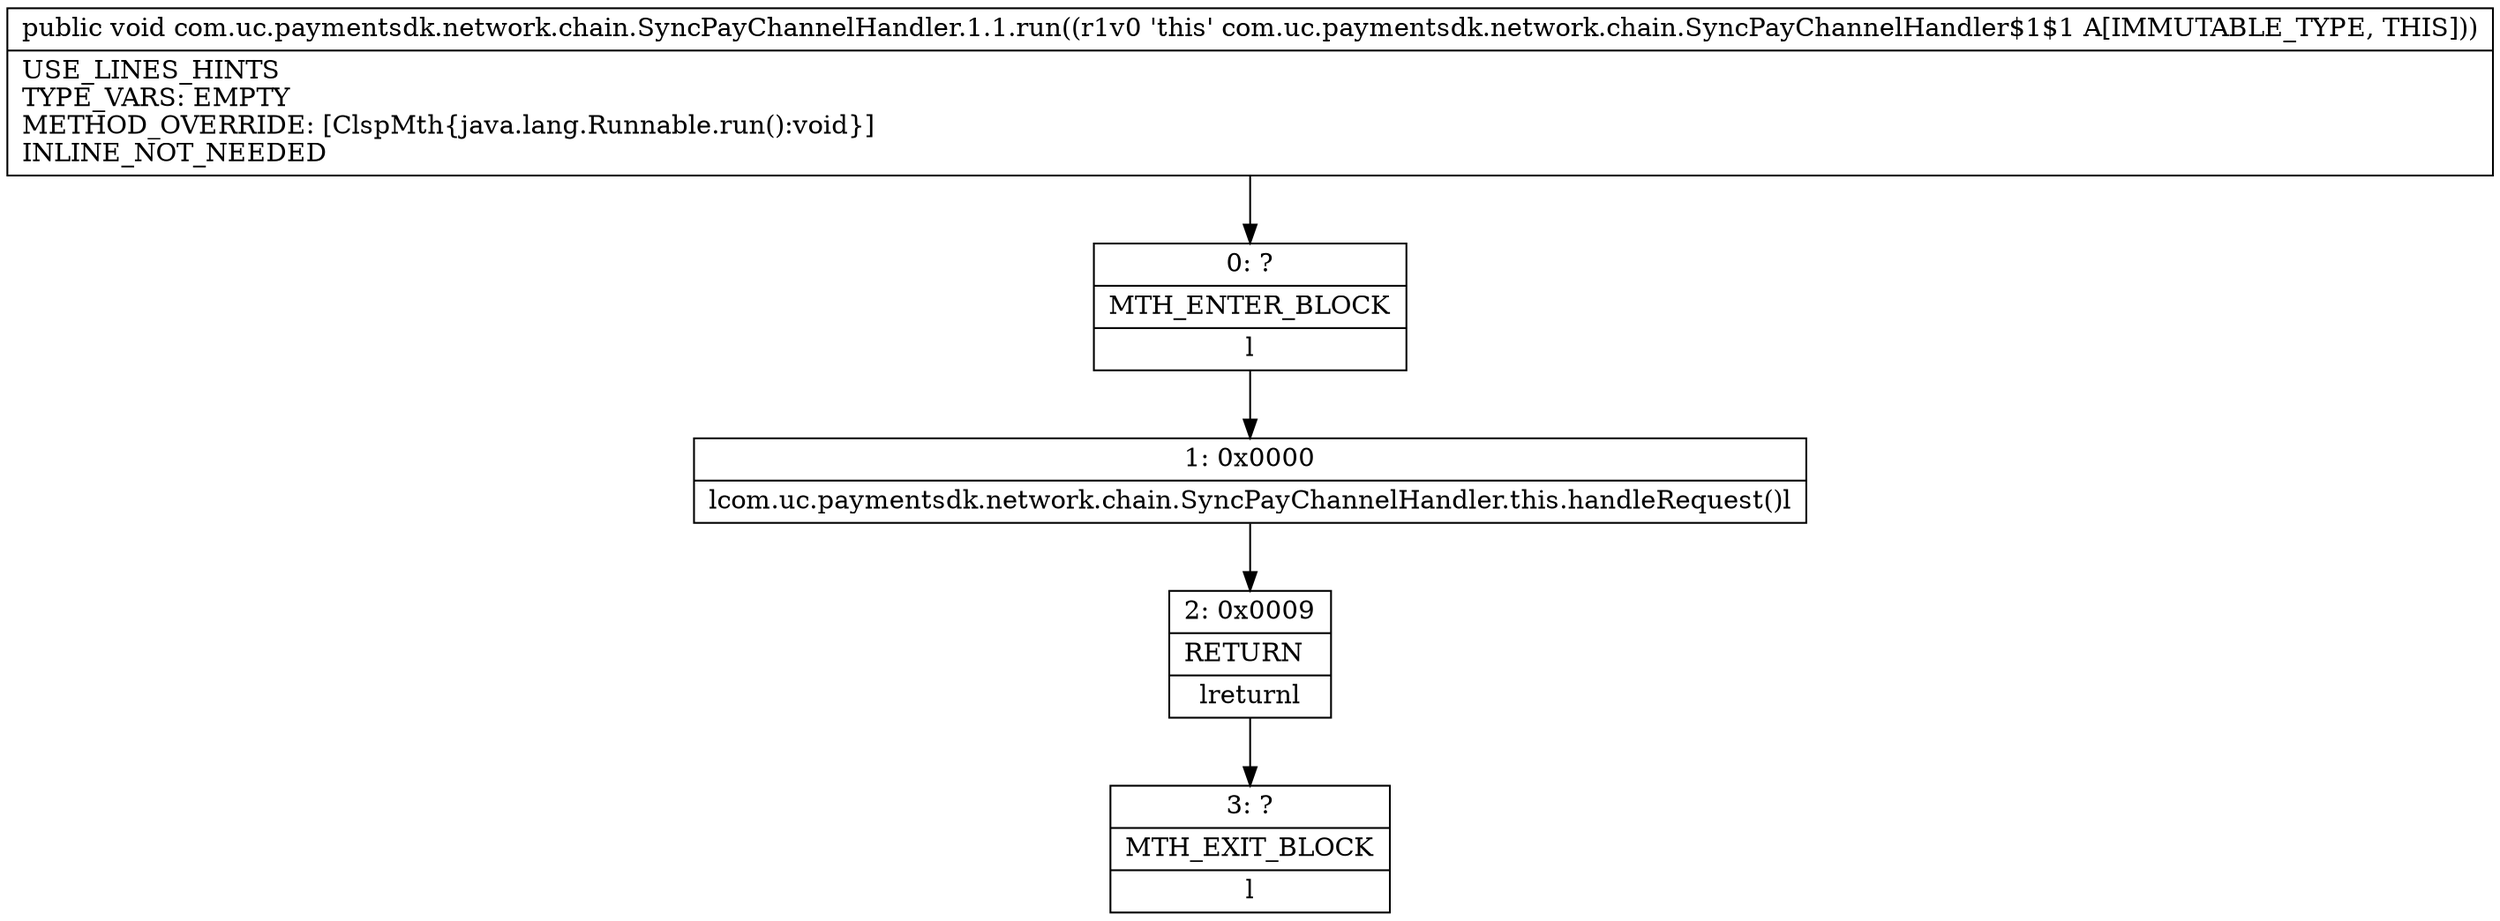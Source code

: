 digraph "CFG forcom.uc.paymentsdk.network.chain.SyncPayChannelHandler.1.1.run()V" {
Node_0 [shape=record,label="{0\:\ ?|MTH_ENTER_BLOCK\l|l}"];
Node_1 [shape=record,label="{1\:\ 0x0000|lcom.uc.paymentsdk.network.chain.SyncPayChannelHandler.this.handleRequest()l}"];
Node_2 [shape=record,label="{2\:\ 0x0009|RETURN\l|lreturnl}"];
Node_3 [shape=record,label="{3\:\ ?|MTH_EXIT_BLOCK\l|l}"];
MethodNode[shape=record,label="{public void com.uc.paymentsdk.network.chain.SyncPayChannelHandler.1.1.run((r1v0 'this' com.uc.paymentsdk.network.chain.SyncPayChannelHandler$1$1 A[IMMUTABLE_TYPE, THIS]))  | USE_LINES_HINTS\lTYPE_VARS: EMPTY\lMETHOD_OVERRIDE: [ClspMth\{java.lang.Runnable.run():void\}]\lINLINE_NOT_NEEDED\l}"];
MethodNode -> Node_0;
Node_0 -> Node_1;
Node_1 -> Node_2;
Node_2 -> Node_3;
}

